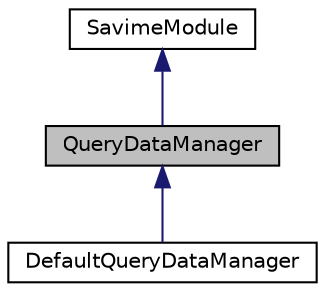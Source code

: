 digraph "QueryDataManager"
{
  edge [fontname="Helvetica",fontsize="10",labelfontname="Helvetica",labelfontsize="10"];
  node [fontname="Helvetica",fontsize="10",shape=record];
  Node0 [label="QueryDataManager",height=0.2,width=0.4,color="black", fillcolor="grey75", style="filled", fontcolor="black"];
  Node1 -> Node0 [dir="back",color="midnightblue",fontsize="10",style="solid",fontname="Helvetica"];
  Node1 [label="SavimeModule",height=0.2,width=0.4,color="black", fillcolor="white", style="filled",URL="$classSavimeModule.html"];
  Node0 -> Node2 [dir="back",color="midnightblue",fontsize="10",style="solid",fontname="Helvetica"];
  Node2 [label="DefaultQueryDataManager",height=0.2,width=0.4,color="black", fillcolor="white", style="filled",URL="$classDefaultQueryDataManager.html"];
}
